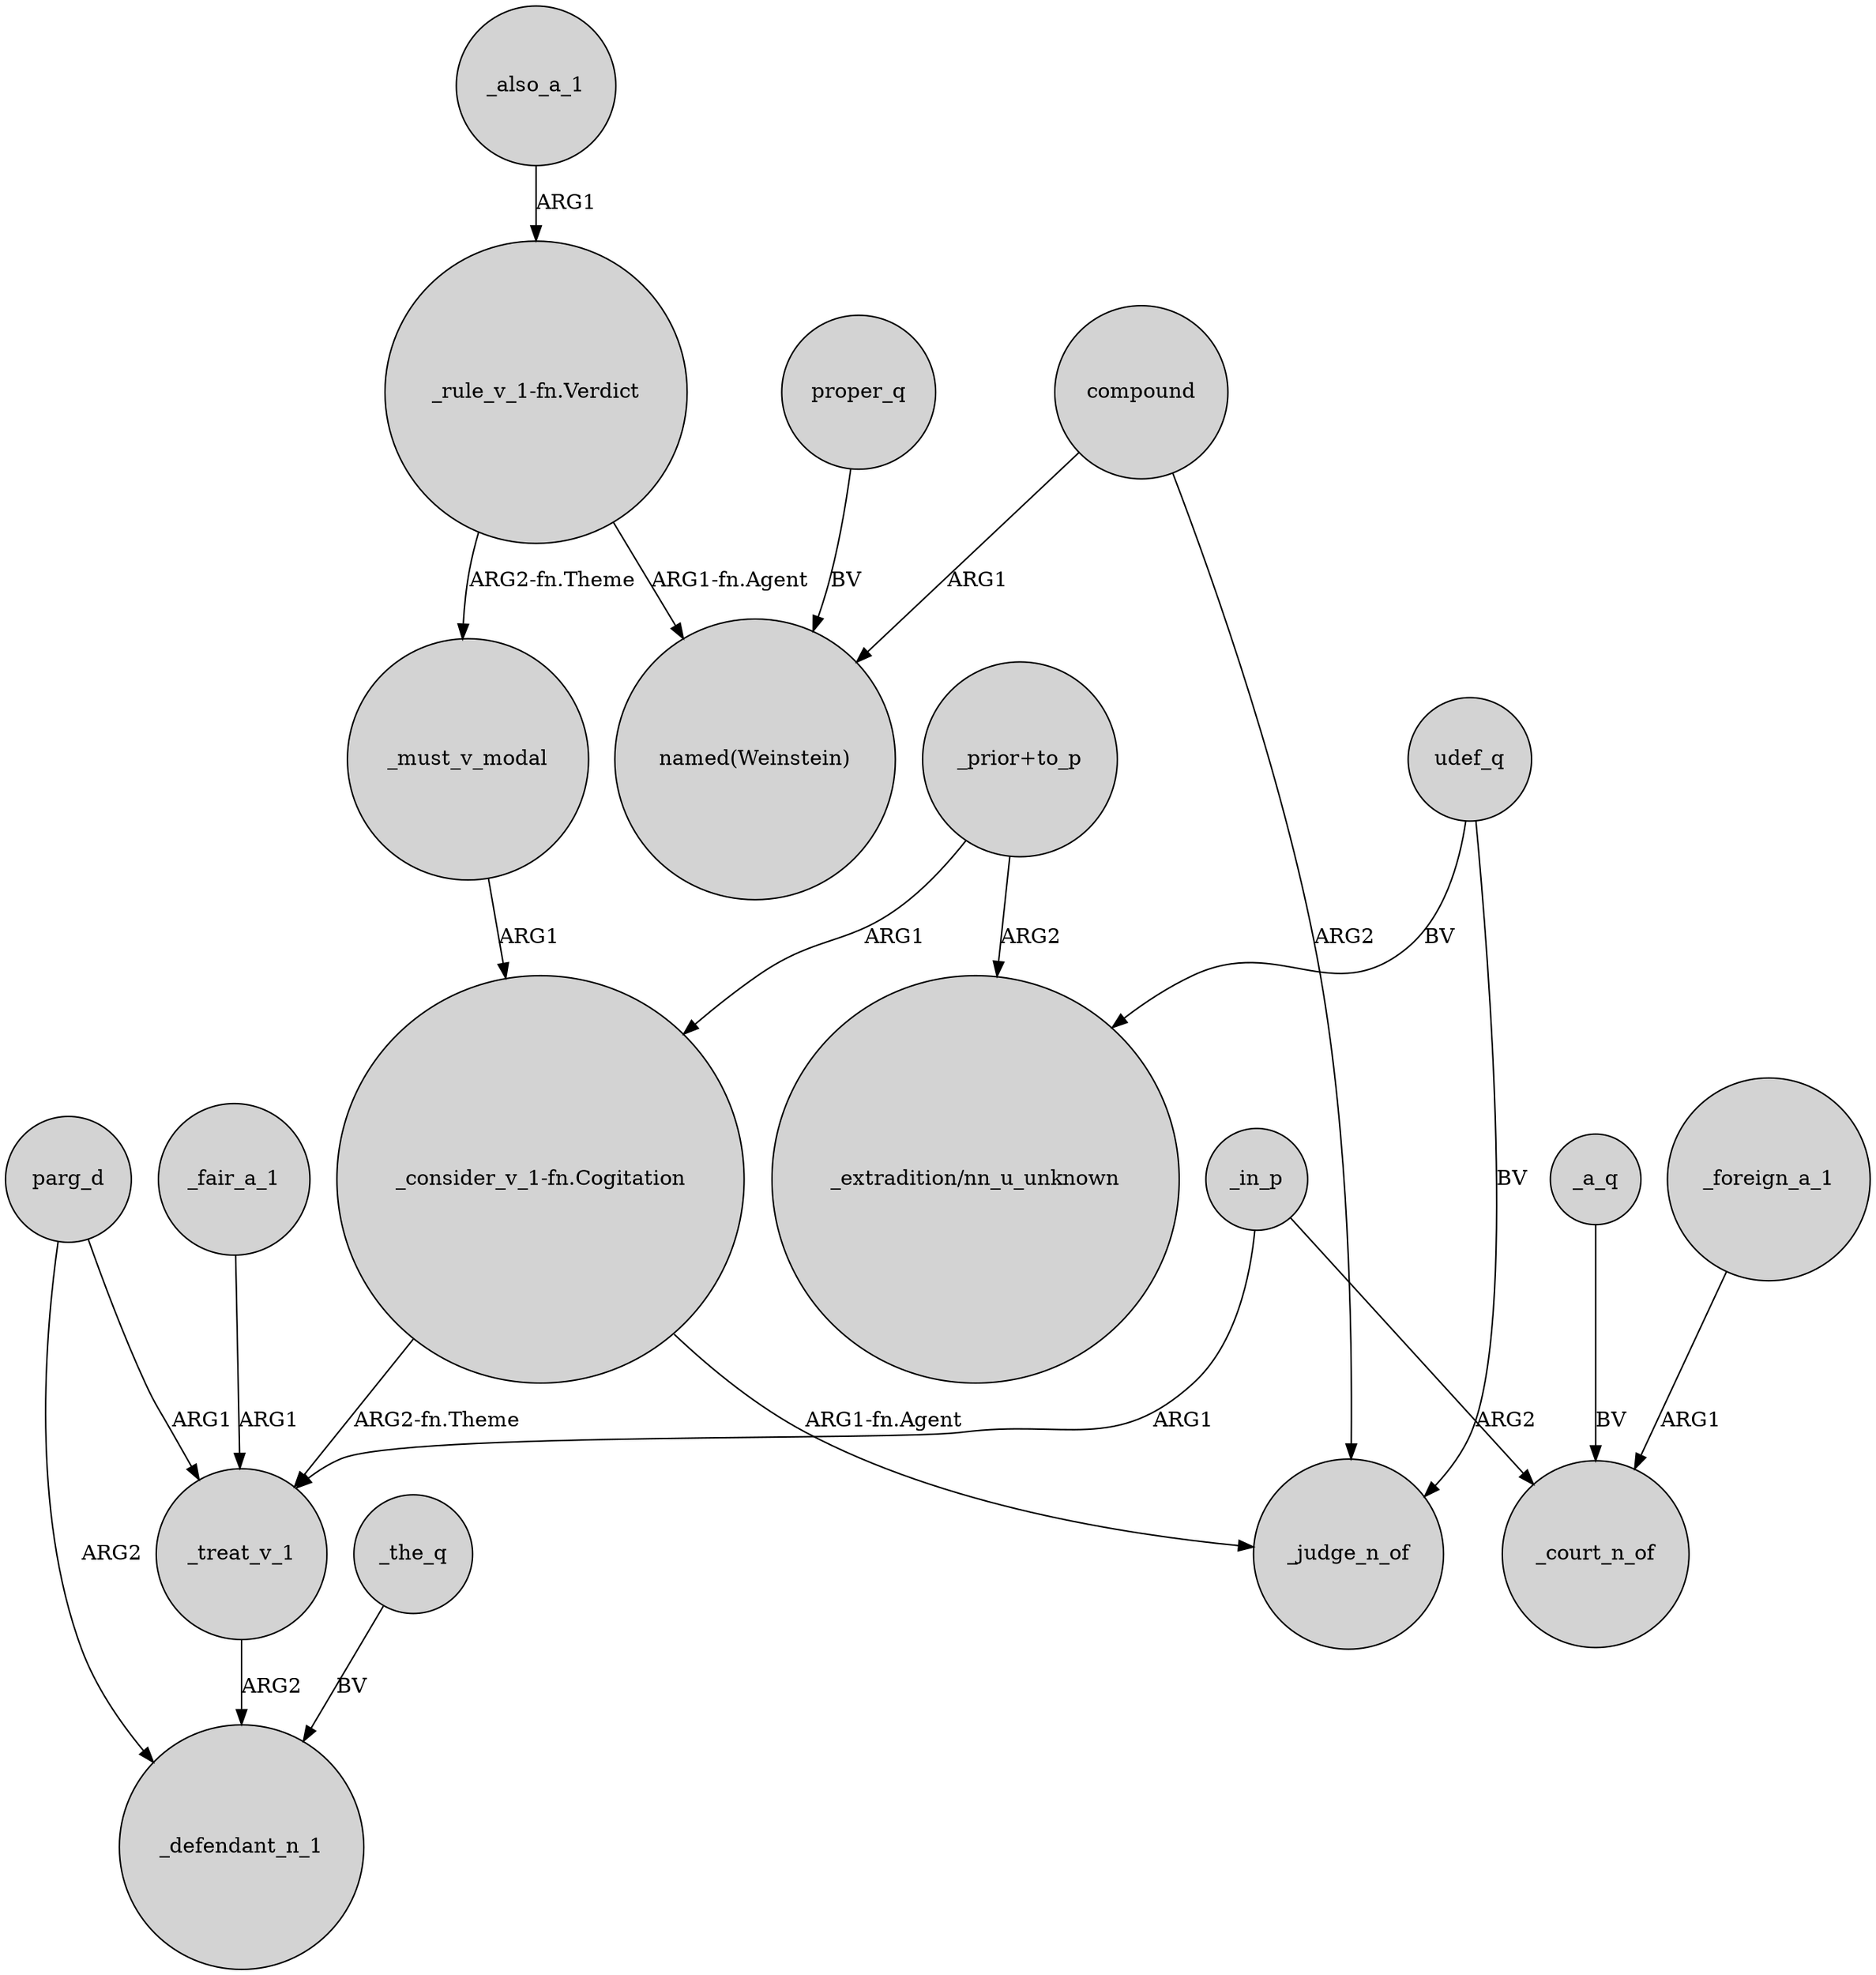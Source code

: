 digraph {
	node [shape=circle style=filled]
	_treat_v_1 -> _defendant_n_1 [label=ARG2]
	compound -> _judge_n_of [label=ARG2]
	"_consider_v_1-fn.Cogitation" -> _judge_n_of [label="ARG1-fn.Agent"]
	"_consider_v_1-fn.Cogitation" -> _treat_v_1 [label="ARG2-fn.Theme"]
	parg_d -> _treat_v_1 [label=ARG1]
	udef_q -> "_extradition/nn_u_unknown" [label=BV]
	_the_q -> _defendant_n_1 [label=BV]
	_must_v_modal -> "_consider_v_1-fn.Cogitation" [label=ARG1]
	"_rule_v_1-fn.Verdict" -> _must_v_modal [label="ARG2-fn.Theme"]
	_foreign_a_1 -> _court_n_of [label=ARG1]
	"_prior+to_p" -> "_extradition/nn_u_unknown" [label=ARG2]
	udef_q -> _judge_n_of [label=BV]
	_in_p -> _court_n_of [label=ARG2]
	"_prior+to_p" -> "_consider_v_1-fn.Cogitation" [label=ARG1]
	proper_q -> "named(Weinstein)" [label=BV]
	_fair_a_1 -> _treat_v_1 [label=ARG1]
	parg_d -> _defendant_n_1 [label=ARG2]
	compound -> "named(Weinstein)" [label=ARG1]
	_a_q -> _court_n_of [label=BV]
	_also_a_1 -> "_rule_v_1-fn.Verdict" [label=ARG1]
	"_rule_v_1-fn.Verdict" -> "named(Weinstein)" [label="ARG1-fn.Agent"]
	_in_p -> _treat_v_1 [label=ARG1]
}
